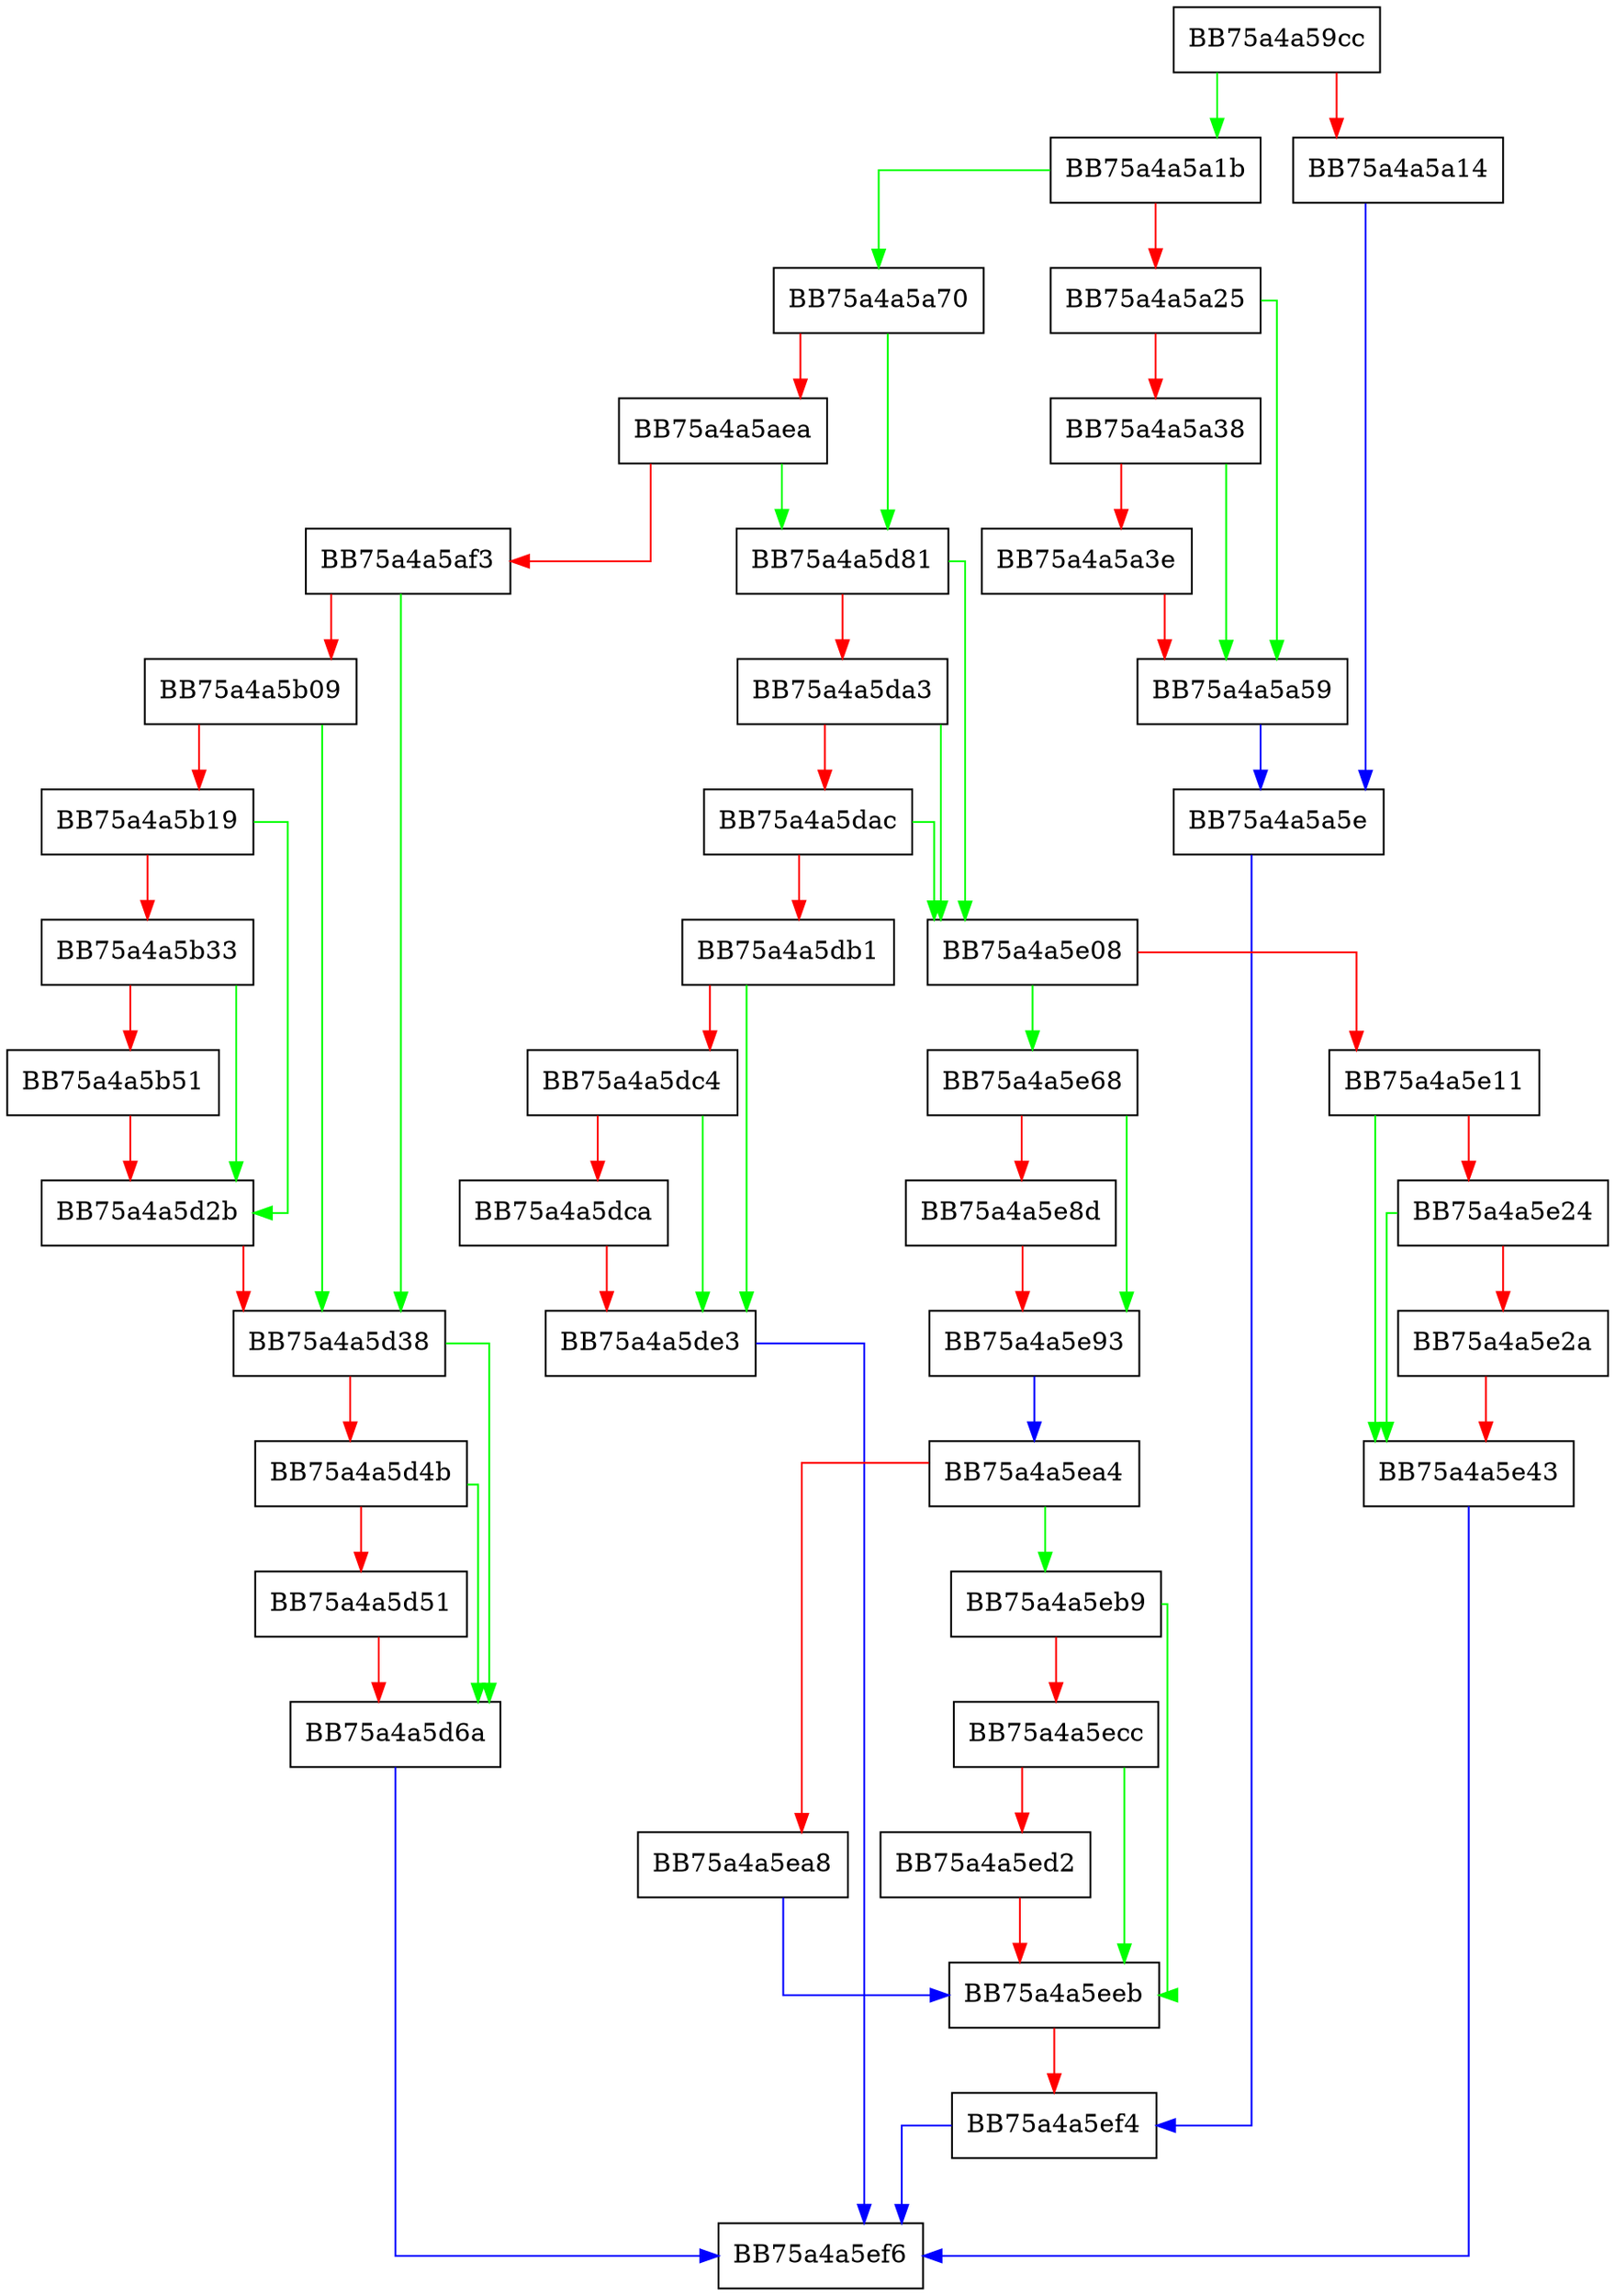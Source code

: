digraph Send {
  node [shape="box"];
  graph [splines=ortho];
  BB75a4a59cc -> BB75a4a5a1b [color="green"];
  BB75a4a59cc -> BB75a4a5a14 [color="red"];
  BB75a4a5a14 -> BB75a4a5a5e [color="blue"];
  BB75a4a5a1b -> BB75a4a5a70 [color="green"];
  BB75a4a5a1b -> BB75a4a5a25 [color="red"];
  BB75a4a5a25 -> BB75a4a5a59 [color="green"];
  BB75a4a5a25 -> BB75a4a5a38 [color="red"];
  BB75a4a5a38 -> BB75a4a5a59 [color="green"];
  BB75a4a5a38 -> BB75a4a5a3e [color="red"];
  BB75a4a5a3e -> BB75a4a5a59 [color="red"];
  BB75a4a5a59 -> BB75a4a5a5e [color="blue"];
  BB75a4a5a5e -> BB75a4a5ef4 [color="blue"];
  BB75a4a5a70 -> BB75a4a5d81 [color="green"];
  BB75a4a5a70 -> BB75a4a5aea [color="red"];
  BB75a4a5aea -> BB75a4a5d81 [color="green"];
  BB75a4a5aea -> BB75a4a5af3 [color="red"];
  BB75a4a5af3 -> BB75a4a5d38 [color="green"];
  BB75a4a5af3 -> BB75a4a5b09 [color="red"];
  BB75a4a5b09 -> BB75a4a5d38 [color="green"];
  BB75a4a5b09 -> BB75a4a5b19 [color="red"];
  BB75a4a5b19 -> BB75a4a5d2b [color="green"];
  BB75a4a5b19 -> BB75a4a5b33 [color="red"];
  BB75a4a5b33 -> BB75a4a5d2b [color="green"];
  BB75a4a5b33 -> BB75a4a5b51 [color="red"];
  BB75a4a5b51 -> BB75a4a5d2b [color="red"];
  BB75a4a5d2b -> BB75a4a5d38 [color="red"];
  BB75a4a5d38 -> BB75a4a5d6a [color="green"];
  BB75a4a5d38 -> BB75a4a5d4b [color="red"];
  BB75a4a5d4b -> BB75a4a5d6a [color="green"];
  BB75a4a5d4b -> BB75a4a5d51 [color="red"];
  BB75a4a5d51 -> BB75a4a5d6a [color="red"];
  BB75a4a5d6a -> BB75a4a5ef6 [color="blue"];
  BB75a4a5d81 -> BB75a4a5e08 [color="green"];
  BB75a4a5d81 -> BB75a4a5da3 [color="red"];
  BB75a4a5da3 -> BB75a4a5e08 [color="green"];
  BB75a4a5da3 -> BB75a4a5dac [color="red"];
  BB75a4a5dac -> BB75a4a5e08 [color="green"];
  BB75a4a5dac -> BB75a4a5db1 [color="red"];
  BB75a4a5db1 -> BB75a4a5de3 [color="green"];
  BB75a4a5db1 -> BB75a4a5dc4 [color="red"];
  BB75a4a5dc4 -> BB75a4a5de3 [color="green"];
  BB75a4a5dc4 -> BB75a4a5dca [color="red"];
  BB75a4a5dca -> BB75a4a5de3 [color="red"];
  BB75a4a5de3 -> BB75a4a5ef6 [color="blue"];
  BB75a4a5e08 -> BB75a4a5e68 [color="green"];
  BB75a4a5e08 -> BB75a4a5e11 [color="red"];
  BB75a4a5e11 -> BB75a4a5e43 [color="green"];
  BB75a4a5e11 -> BB75a4a5e24 [color="red"];
  BB75a4a5e24 -> BB75a4a5e43 [color="green"];
  BB75a4a5e24 -> BB75a4a5e2a [color="red"];
  BB75a4a5e2a -> BB75a4a5e43 [color="red"];
  BB75a4a5e43 -> BB75a4a5ef6 [color="blue"];
  BB75a4a5e68 -> BB75a4a5e93 [color="green"];
  BB75a4a5e68 -> BB75a4a5e8d [color="red"];
  BB75a4a5e8d -> BB75a4a5e93 [color="red"];
  BB75a4a5e93 -> BB75a4a5ea4 [color="blue"];
  BB75a4a5ea4 -> BB75a4a5eb9 [color="green"];
  BB75a4a5ea4 -> BB75a4a5ea8 [color="red"];
  BB75a4a5ea8 -> BB75a4a5eeb [color="blue"];
  BB75a4a5eb9 -> BB75a4a5eeb [color="green"];
  BB75a4a5eb9 -> BB75a4a5ecc [color="red"];
  BB75a4a5ecc -> BB75a4a5eeb [color="green"];
  BB75a4a5ecc -> BB75a4a5ed2 [color="red"];
  BB75a4a5ed2 -> BB75a4a5eeb [color="red"];
  BB75a4a5eeb -> BB75a4a5ef4 [color="red"];
  BB75a4a5ef4 -> BB75a4a5ef6 [color="blue"];
}